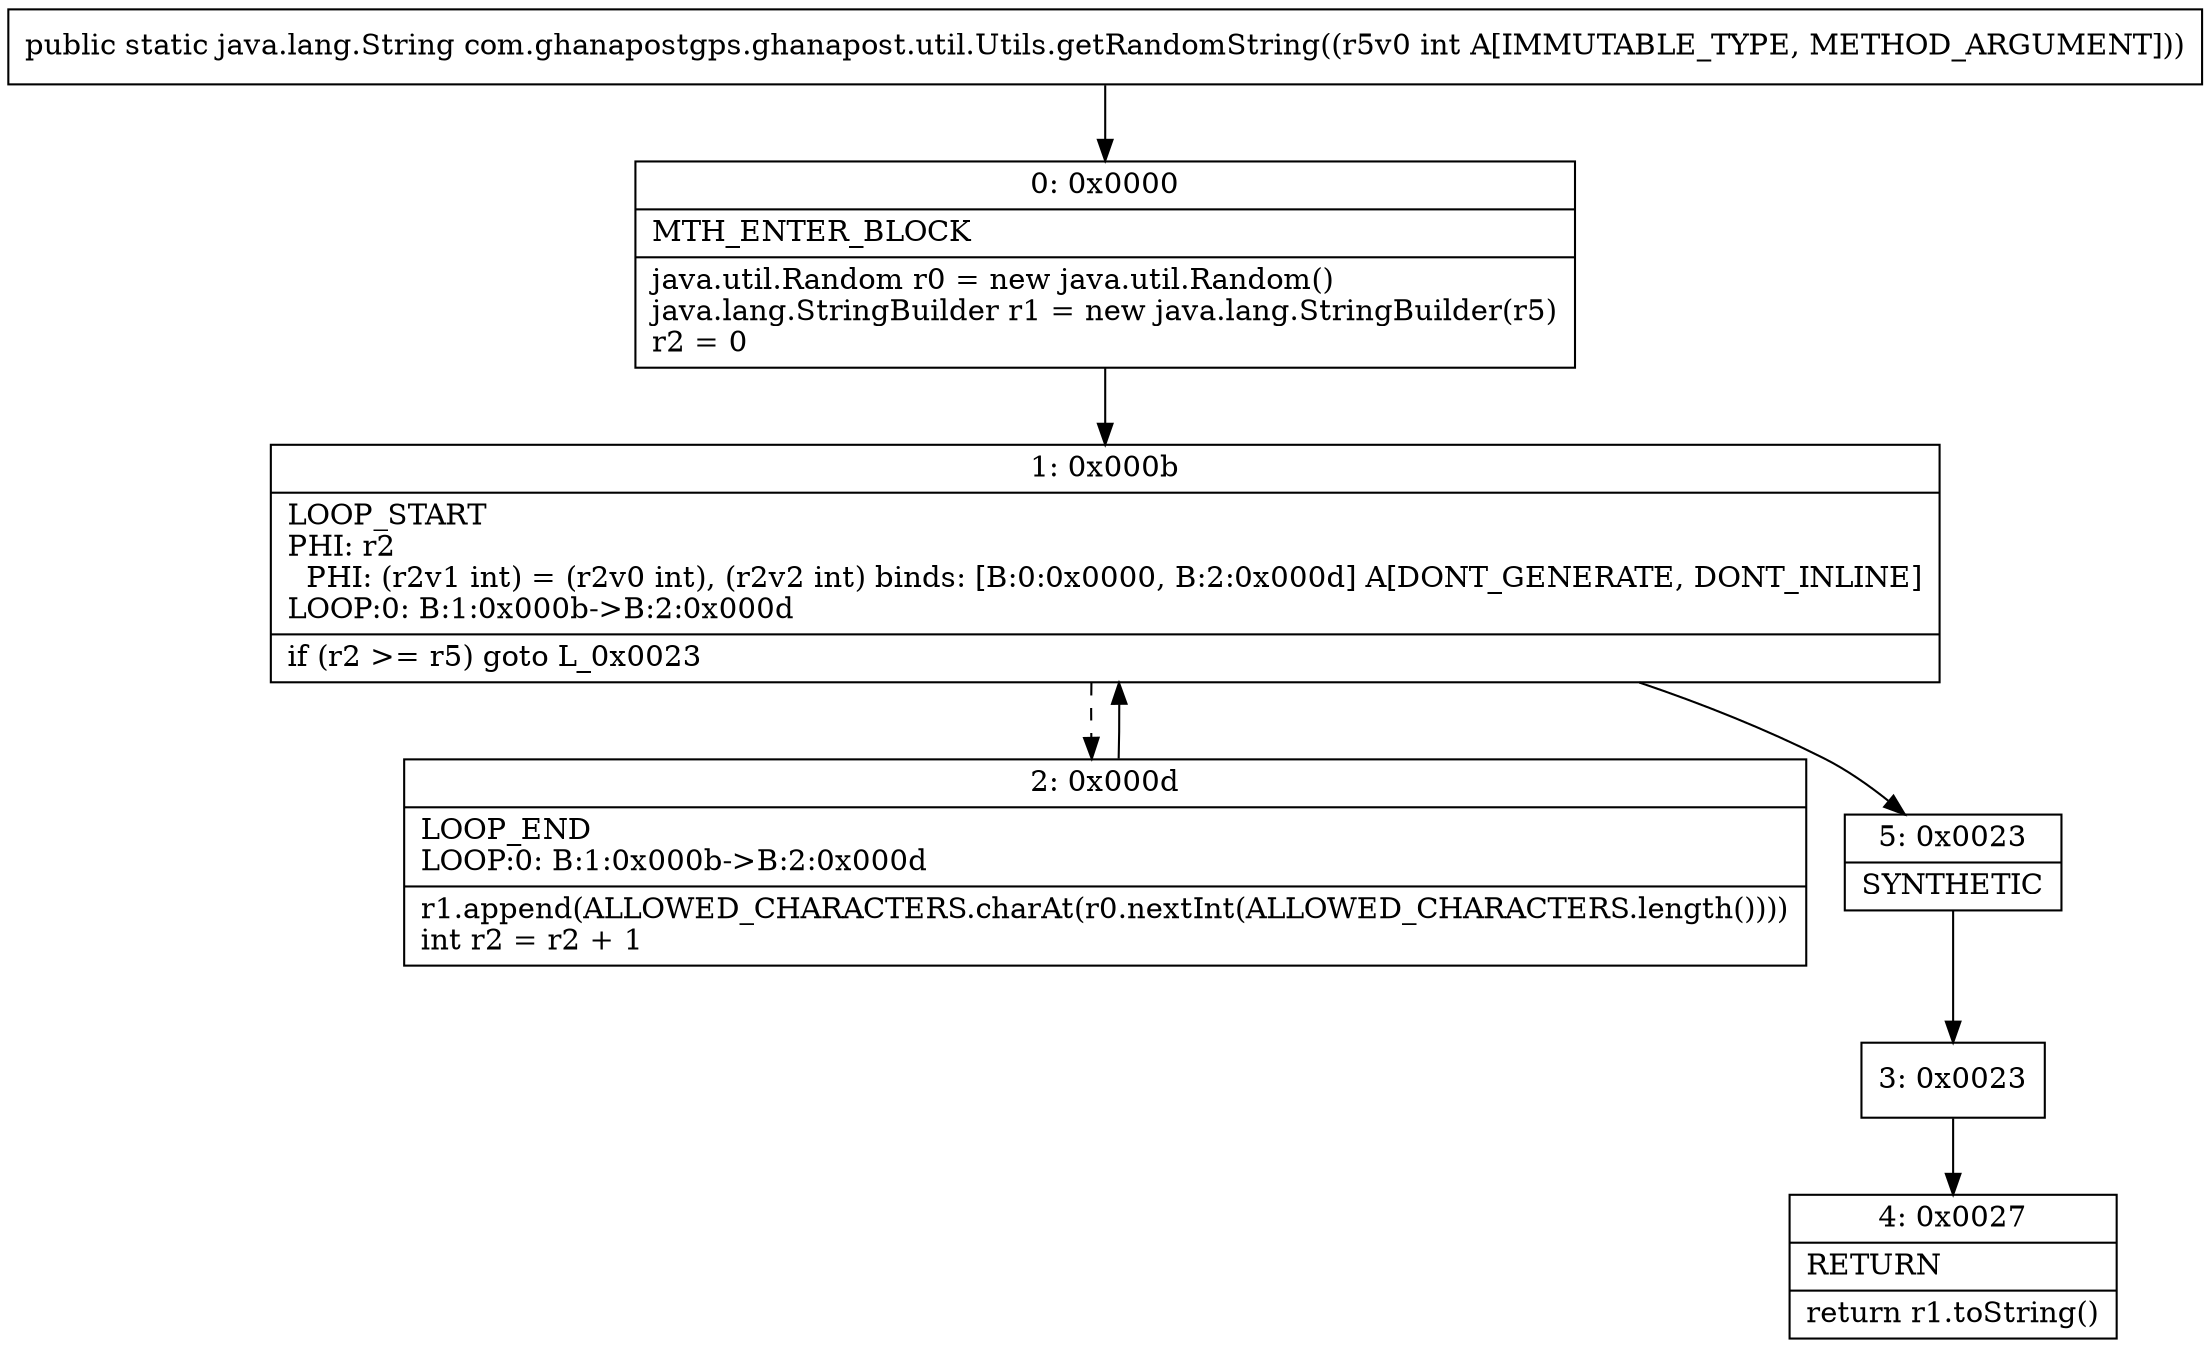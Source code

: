 digraph "CFG forcom.ghanapostgps.ghanapost.util.Utils.getRandomString(I)Ljava\/lang\/String;" {
Node_0 [shape=record,label="{0\:\ 0x0000|MTH_ENTER_BLOCK\l|java.util.Random r0 = new java.util.Random()\ljava.lang.StringBuilder r1 = new java.lang.StringBuilder(r5)\lr2 = 0\l}"];
Node_1 [shape=record,label="{1\:\ 0x000b|LOOP_START\lPHI: r2 \l  PHI: (r2v1 int) = (r2v0 int), (r2v2 int) binds: [B:0:0x0000, B:2:0x000d] A[DONT_GENERATE, DONT_INLINE]\lLOOP:0: B:1:0x000b\-\>B:2:0x000d\l|if (r2 \>= r5) goto L_0x0023\l}"];
Node_2 [shape=record,label="{2\:\ 0x000d|LOOP_END\lLOOP:0: B:1:0x000b\-\>B:2:0x000d\l|r1.append(ALLOWED_CHARACTERS.charAt(r0.nextInt(ALLOWED_CHARACTERS.length())))\lint r2 = r2 + 1\l}"];
Node_3 [shape=record,label="{3\:\ 0x0023}"];
Node_4 [shape=record,label="{4\:\ 0x0027|RETURN\l|return r1.toString()\l}"];
Node_5 [shape=record,label="{5\:\ 0x0023|SYNTHETIC\l}"];
MethodNode[shape=record,label="{public static java.lang.String com.ghanapostgps.ghanapost.util.Utils.getRandomString((r5v0 int A[IMMUTABLE_TYPE, METHOD_ARGUMENT])) }"];
MethodNode -> Node_0;
Node_0 -> Node_1;
Node_1 -> Node_2[style=dashed];
Node_1 -> Node_5;
Node_2 -> Node_1;
Node_3 -> Node_4;
Node_5 -> Node_3;
}

